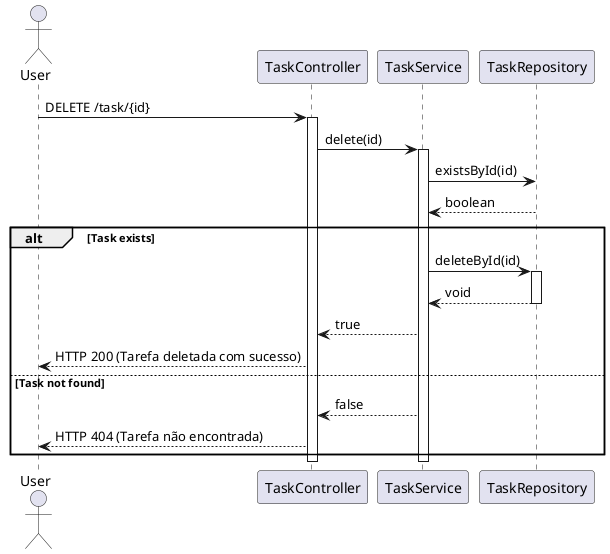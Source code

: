 @startuml delete_task

actor User
participant Controller as "TaskController"
participant Service as "TaskService"
participant Repository as "TaskRepository"

User -> Controller: DELETE /task/{id}
activate Controller
Controller -> Service: delete(id)
activate Service

Service -> Repository: existsById(id)
Repository --> Service: boolean

alt Task exists
    Service -> Repository: deleteById(id)
    activate Repository
    Repository --> Service: void
    deactivate Repository
    Service --> Controller: true
    Controller --> User: HTTP 200 (Tarefa deletada com sucesso)
else Task not found
    Service --> Controller: false
    Controller --> User: HTTP 404 (Tarefa não encontrada)
end

deactivate Controller
deactivate Service

@enduml